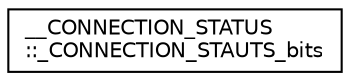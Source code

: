 digraph "Graphical Class Hierarchy"
{
  edge [fontname="Helvetica",fontsize="10",labelfontname="Helvetica",labelfontsize="10"];
  node [fontname="Helvetica",fontsize="10",shape=record];
  rankdir="LR";
  Node1 [label="__CONNECTION_STATUS\l::_CONNECTION_STAUTS_bits",height=0.2,width=0.4,color="black", fillcolor="white", style="filled",URL="$struct_____c_o_n_n_e_c_t_i_o_n___s_t_a_t_u_s_1_1___c_o_n_n_e_c_t_i_o_n___s_t_a_u_t_s__bits.html"];
}
